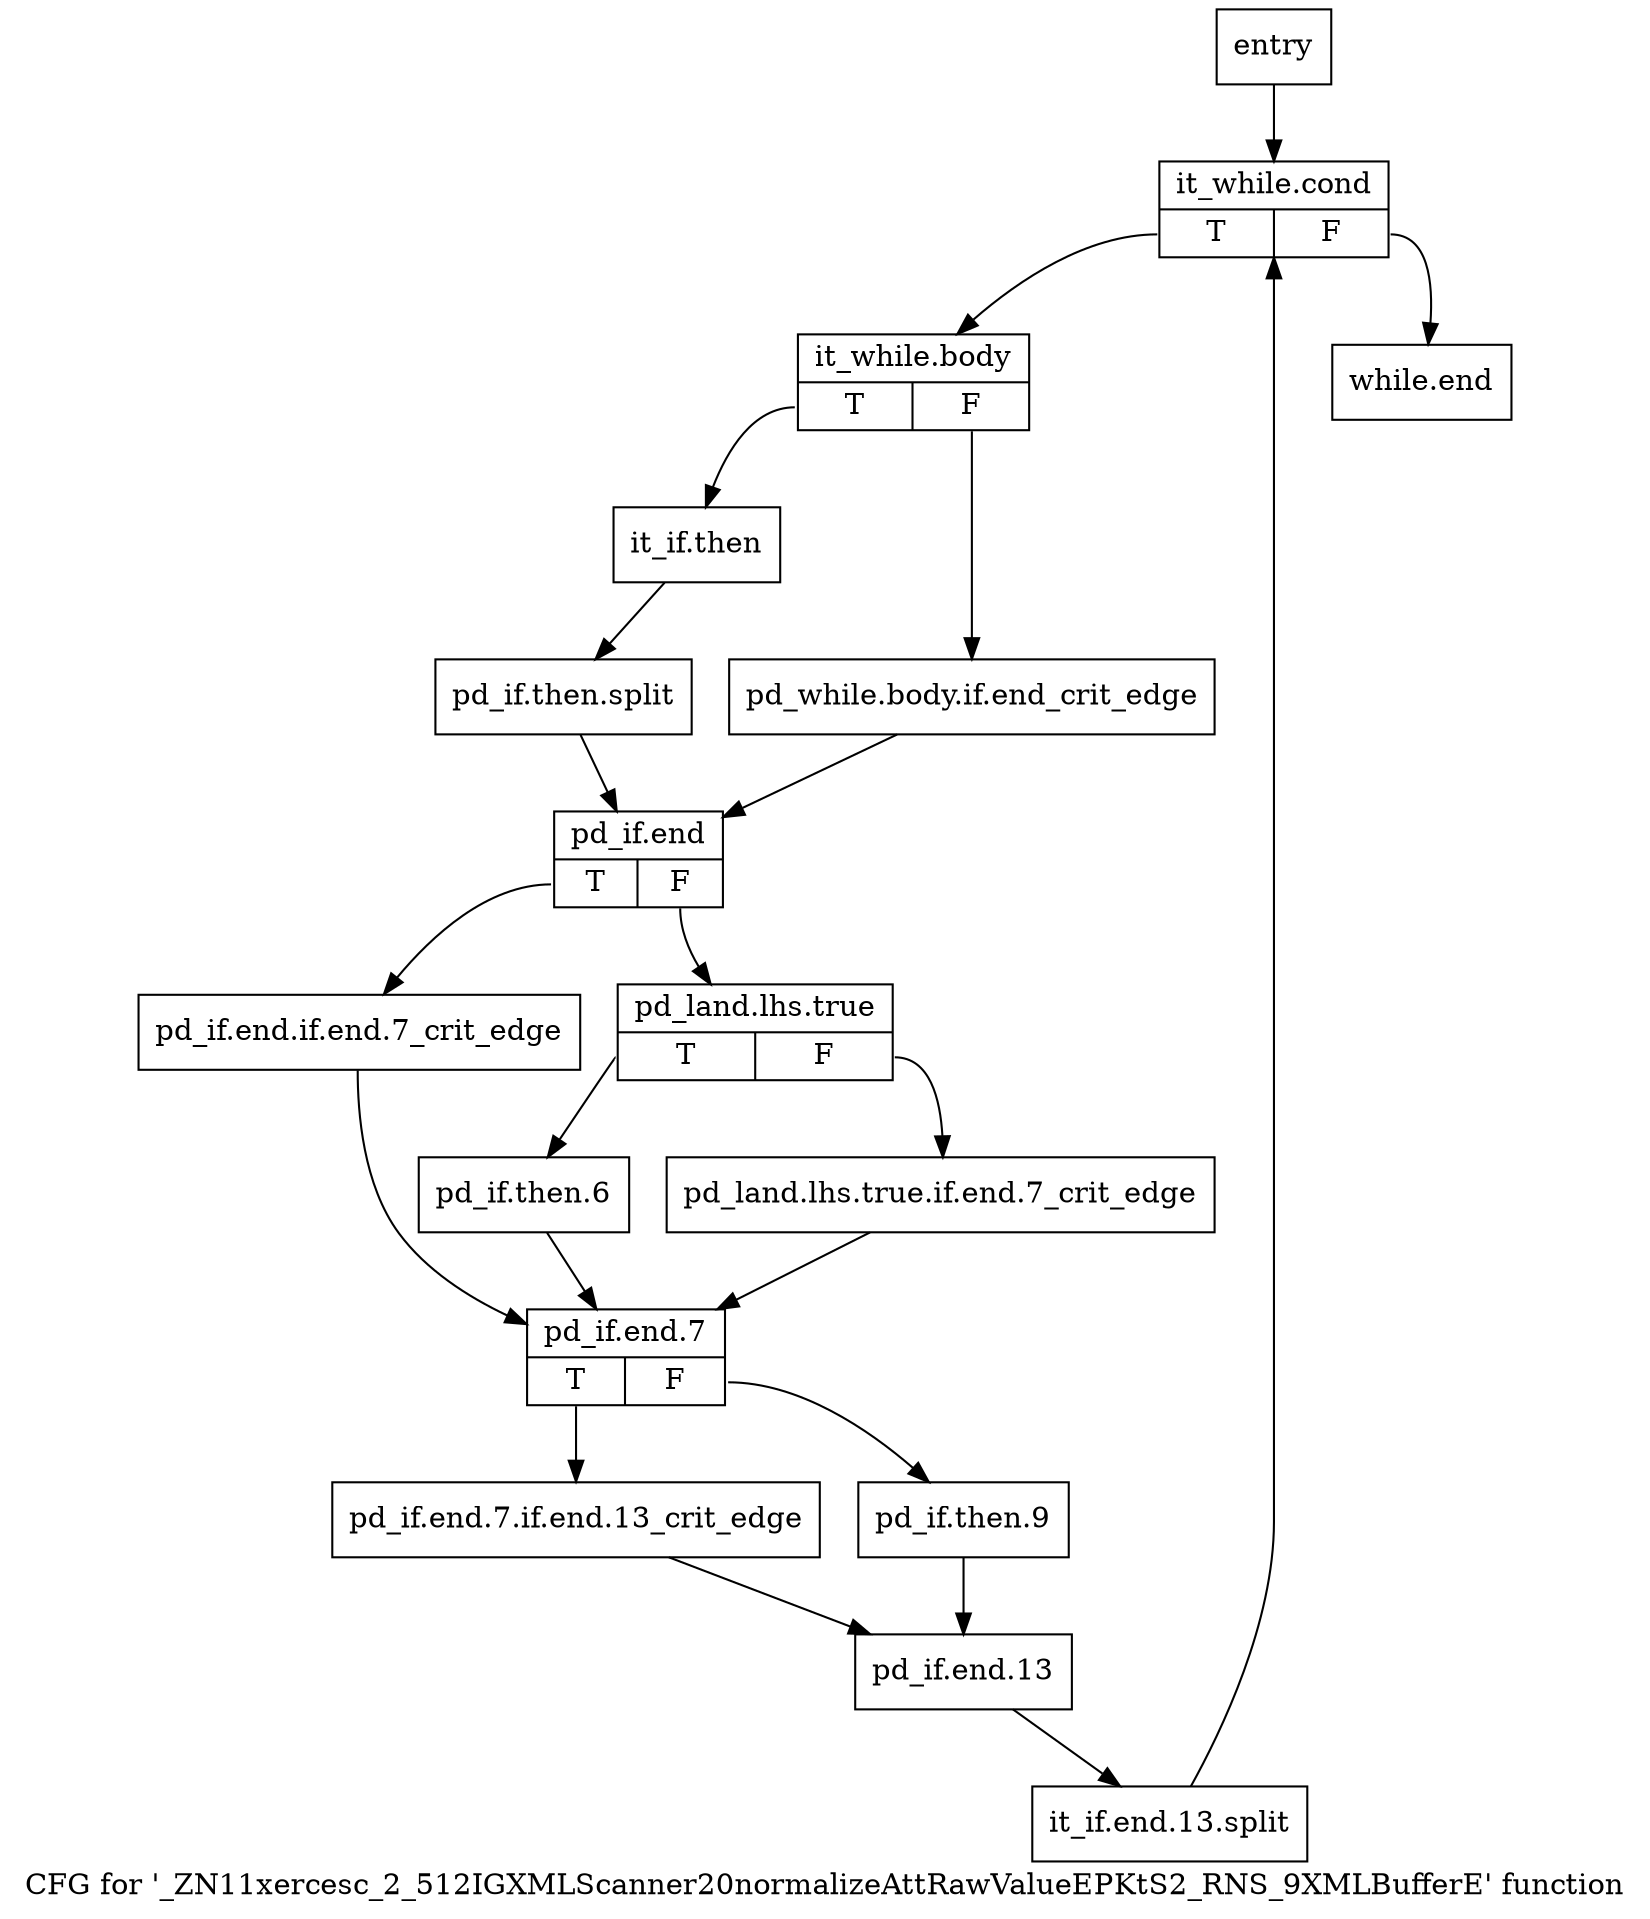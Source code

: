 digraph "CFG for '_ZN11xercesc_2_512IGXMLScanner20normalizeAttRawValueEPKtS2_RNS_9XMLBufferE' function" {
	label="CFG for '_ZN11xercesc_2_512IGXMLScanner20normalizeAttRawValueEPKtS2_RNS_9XMLBufferE' function";

	Node0x3906f80 [shape=record,label="{entry}"];
	Node0x3906f80 -> Node0x3906fd0;
	Node0x3906fd0 [shape=record,label="{it_while.cond|{<s0>T|<s1>F}}"];
	Node0x3906fd0:s0 -> Node0x3907020;
	Node0x3906fd0:s1 -> Node0x39073e0;
	Node0x3907020 [shape=record,label="{it_while.body|{<s0>T|<s1>F}}"];
	Node0x3907020:s0 -> Node0x39070c0;
	Node0x3907020:s1 -> Node0x3907070;
	Node0x3907070 [shape=record,label="{pd_while.body.if.end_crit_edge}"];
	Node0x3907070 -> Node0x3907110;
	Node0x39070c0 [shape=record,label="{it_if.then}"];
	Node0x39070c0 -> Node0xaa6ee50;
	Node0xaa6ee50 [shape=record,label="{pd_if.then.split}"];
	Node0xaa6ee50 -> Node0x3907110;
	Node0x3907110 [shape=record,label="{pd_if.end|{<s0>T|<s1>F}}"];
	Node0x3907110:s0 -> Node0x3907160;
	Node0x3907110:s1 -> Node0x39071b0;
	Node0x3907160 [shape=record,label="{pd_if.end.if.end.7_crit_edge}"];
	Node0x3907160 -> Node0x39072a0;
	Node0x39071b0 [shape=record,label="{pd_land.lhs.true|{<s0>T|<s1>F}}"];
	Node0x39071b0:s0 -> Node0x3907250;
	Node0x39071b0:s1 -> Node0x3907200;
	Node0x3907200 [shape=record,label="{pd_land.lhs.true.if.end.7_crit_edge}"];
	Node0x3907200 -> Node0x39072a0;
	Node0x3907250 [shape=record,label="{pd_if.then.6}"];
	Node0x3907250 -> Node0x39072a0;
	Node0x39072a0 [shape=record,label="{pd_if.end.7|{<s0>T|<s1>F}}"];
	Node0x39072a0:s0 -> Node0x39072f0;
	Node0x39072a0:s1 -> Node0x3907340;
	Node0x39072f0 [shape=record,label="{pd_if.end.7.if.end.13_crit_edge}"];
	Node0x39072f0 -> Node0x3907390;
	Node0x3907340 [shape=record,label="{pd_if.then.9}"];
	Node0x3907340 -> Node0x3907390;
	Node0x3907390 [shape=record,label="{pd_if.end.13}"];
	Node0x3907390 -> Node0xaa69270;
	Node0xaa69270 [shape=record,label="{it_if.end.13.split}"];
	Node0xaa69270 -> Node0x3906fd0;
	Node0x39073e0 [shape=record,label="{while.end}"];
}

